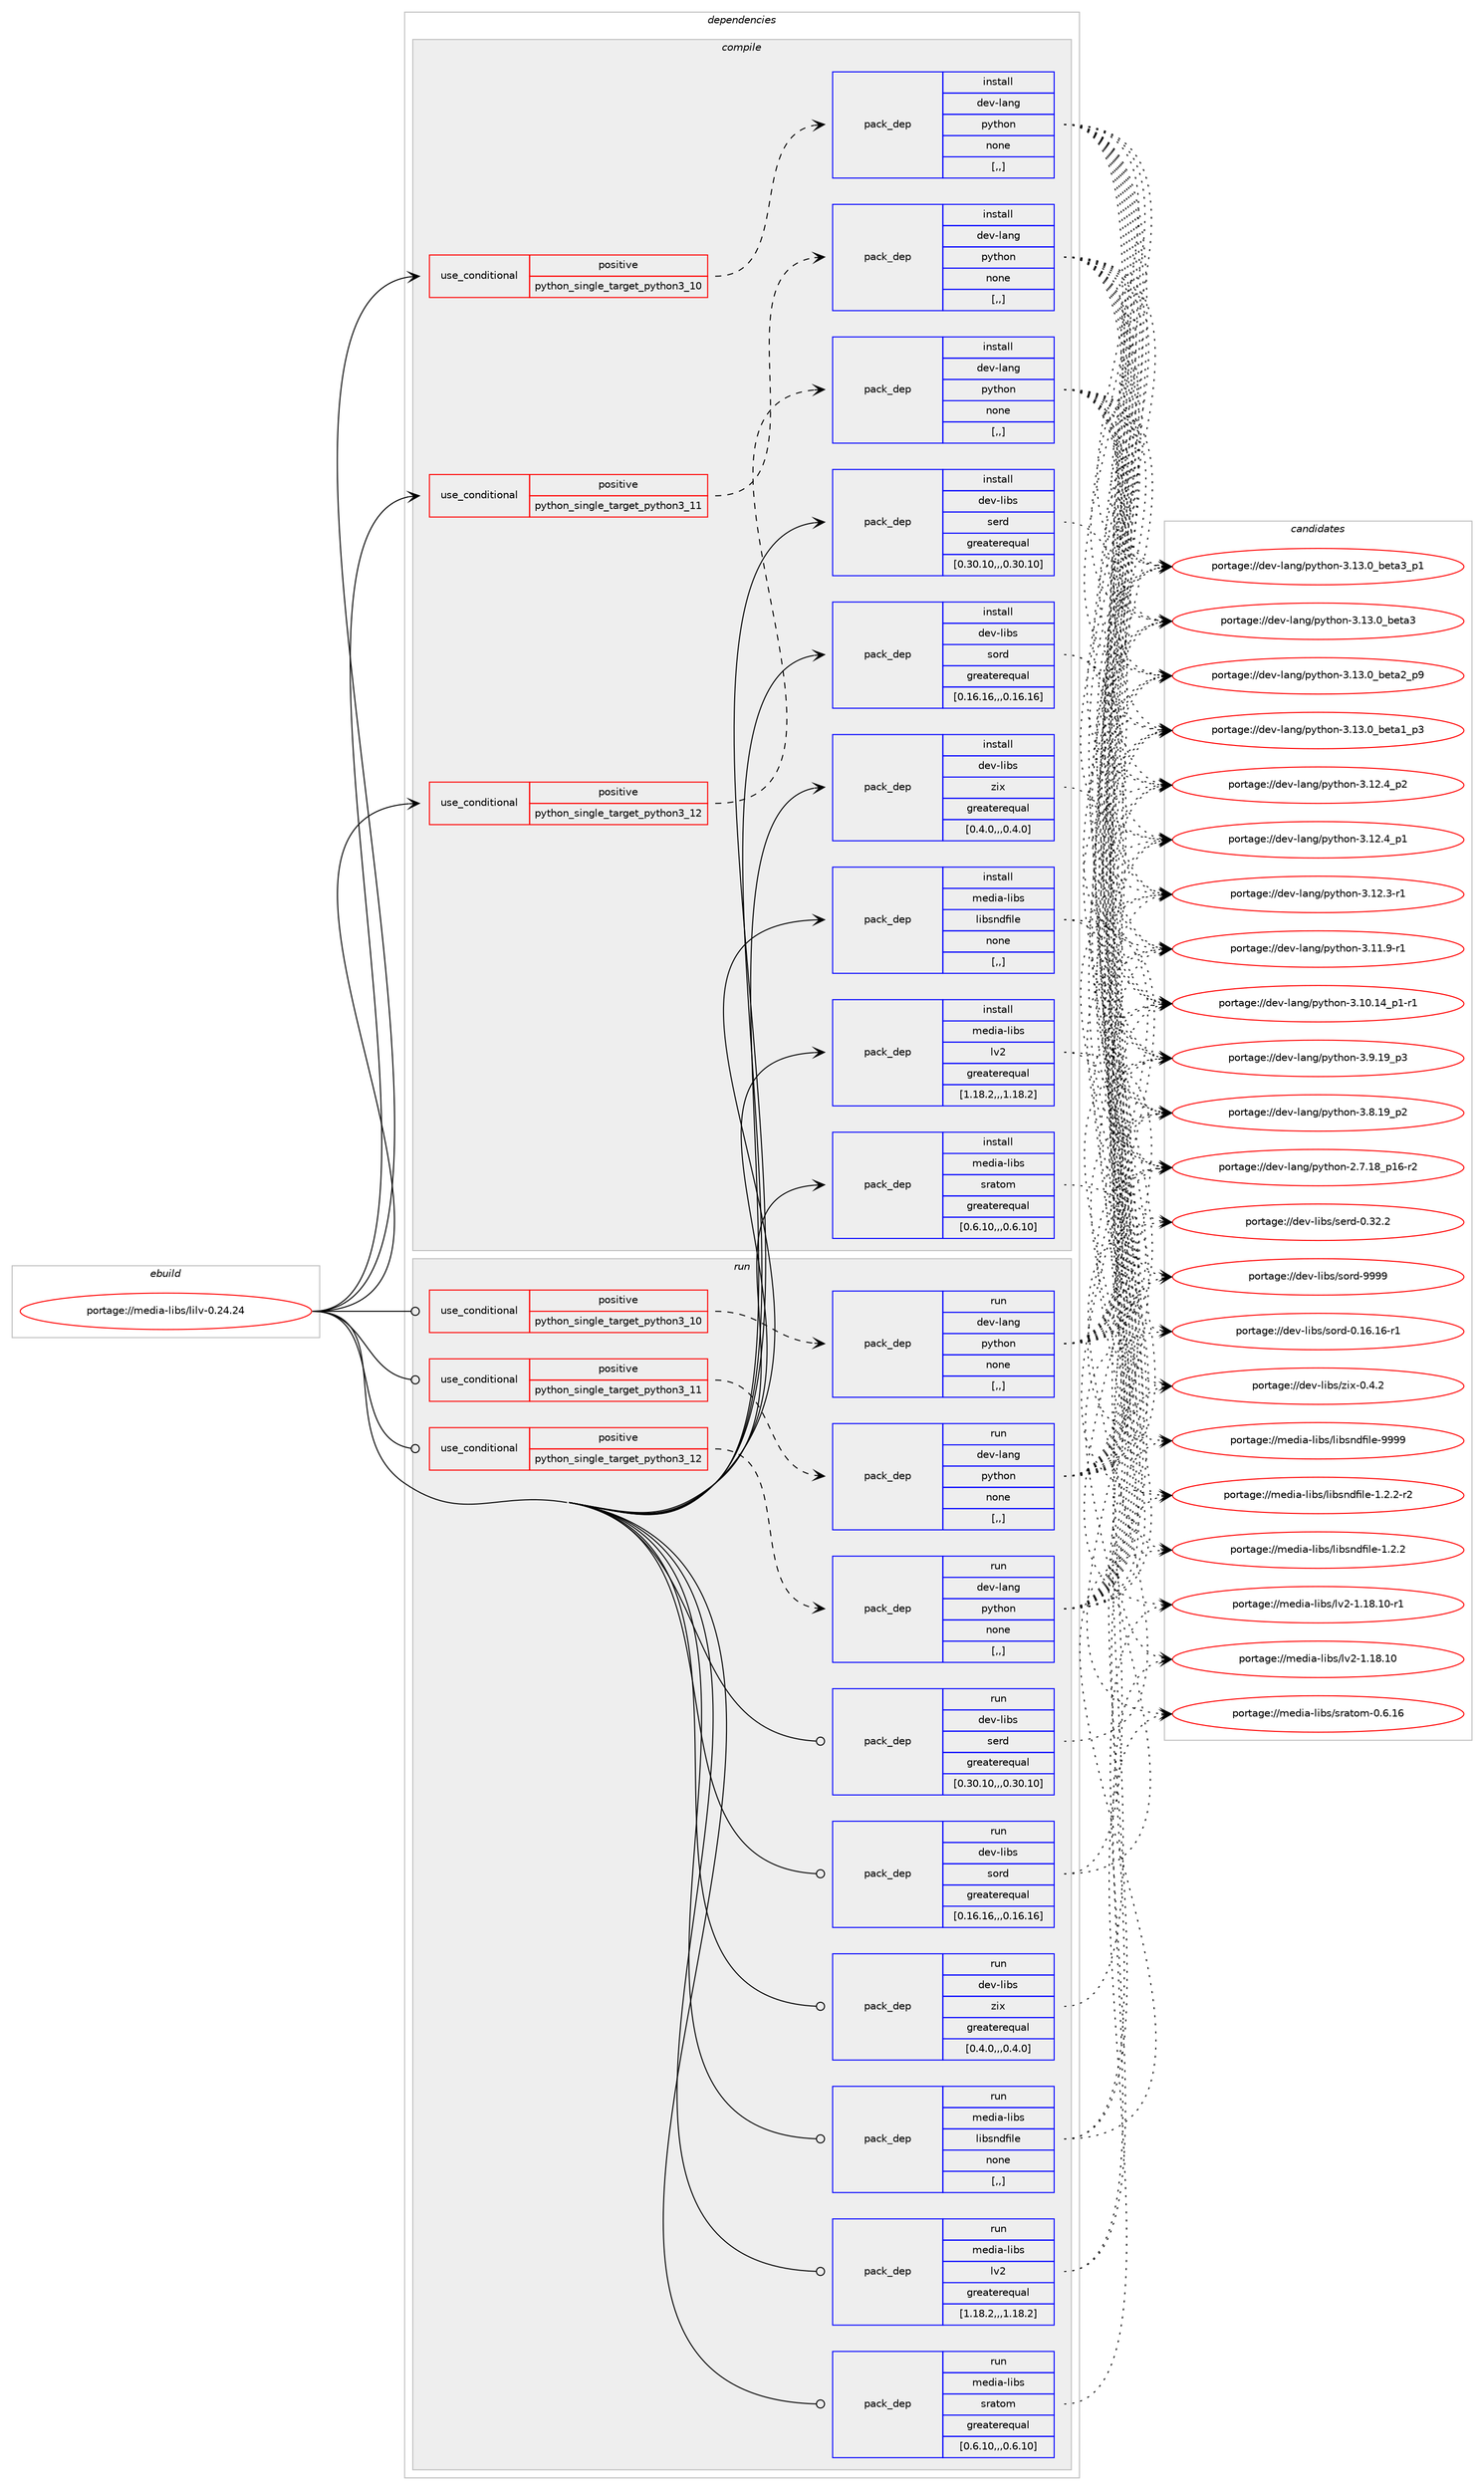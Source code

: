 digraph prolog {

# *************
# Graph options
# *************

newrank=true;
concentrate=true;
compound=true;
graph [rankdir=LR,fontname=Helvetica,fontsize=10,ranksep=1.5];#, ranksep=2.5, nodesep=0.2];
edge  [arrowhead=vee];
node  [fontname=Helvetica,fontsize=10];

# **********
# The ebuild
# **********

subgraph cluster_leftcol {
color=gray;
rank=same;
label=<<i>ebuild</i>>;
id [label="portage://media-libs/lilv-0.24.24", color=red, width=4, href="../media-libs/lilv-0.24.24.svg"];
}

# ****************
# The dependencies
# ****************

subgraph cluster_midcol {
color=gray;
label=<<i>dependencies</i>>;
subgraph cluster_compile {
fillcolor="#eeeeee";
style=filled;
label=<<i>compile</i>>;
subgraph cond75919 {
dependency300014 [label=<<TABLE BORDER="0" CELLBORDER="1" CELLSPACING="0" CELLPADDING="4"><TR><TD ROWSPAN="3" CELLPADDING="10">use_conditional</TD></TR><TR><TD>positive</TD></TR><TR><TD>python_single_target_python3_10</TD></TR></TABLE>>, shape=none, color=red];
subgraph pack221722 {
dependency300015 [label=<<TABLE BORDER="0" CELLBORDER="1" CELLSPACING="0" CELLPADDING="4" WIDTH="220"><TR><TD ROWSPAN="6" CELLPADDING="30">pack_dep</TD></TR><TR><TD WIDTH="110">install</TD></TR><TR><TD>dev-lang</TD></TR><TR><TD>python</TD></TR><TR><TD>none</TD></TR><TR><TD>[,,]</TD></TR></TABLE>>, shape=none, color=blue];
}
dependency300014:e -> dependency300015:w [weight=20,style="dashed",arrowhead="vee"];
}
id:e -> dependency300014:w [weight=20,style="solid",arrowhead="vee"];
subgraph cond75920 {
dependency300016 [label=<<TABLE BORDER="0" CELLBORDER="1" CELLSPACING="0" CELLPADDING="4"><TR><TD ROWSPAN="3" CELLPADDING="10">use_conditional</TD></TR><TR><TD>positive</TD></TR><TR><TD>python_single_target_python3_11</TD></TR></TABLE>>, shape=none, color=red];
subgraph pack221723 {
dependency300017 [label=<<TABLE BORDER="0" CELLBORDER="1" CELLSPACING="0" CELLPADDING="4" WIDTH="220"><TR><TD ROWSPAN="6" CELLPADDING="30">pack_dep</TD></TR><TR><TD WIDTH="110">install</TD></TR><TR><TD>dev-lang</TD></TR><TR><TD>python</TD></TR><TR><TD>none</TD></TR><TR><TD>[,,]</TD></TR></TABLE>>, shape=none, color=blue];
}
dependency300016:e -> dependency300017:w [weight=20,style="dashed",arrowhead="vee"];
}
id:e -> dependency300016:w [weight=20,style="solid",arrowhead="vee"];
subgraph cond75921 {
dependency300018 [label=<<TABLE BORDER="0" CELLBORDER="1" CELLSPACING="0" CELLPADDING="4"><TR><TD ROWSPAN="3" CELLPADDING="10">use_conditional</TD></TR><TR><TD>positive</TD></TR><TR><TD>python_single_target_python3_12</TD></TR></TABLE>>, shape=none, color=red];
subgraph pack221724 {
dependency300019 [label=<<TABLE BORDER="0" CELLBORDER="1" CELLSPACING="0" CELLPADDING="4" WIDTH="220"><TR><TD ROWSPAN="6" CELLPADDING="30">pack_dep</TD></TR><TR><TD WIDTH="110">install</TD></TR><TR><TD>dev-lang</TD></TR><TR><TD>python</TD></TR><TR><TD>none</TD></TR><TR><TD>[,,]</TD></TR></TABLE>>, shape=none, color=blue];
}
dependency300018:e -> dependency300019:w [weight=20,style="dashed",arrowhead="vee"];
}
id:e -> dependency300018:w [weight=20,style="solid",arrowhead="vee"];
subgraph pack221725 {
dependency300020 [label=<<TABLE BORDER="0" CELLBORDER="1" CELLSPACING="0" CELLPADDING="4" WIDTH="220"><TR><TD ROWSPAN="6" CELLPADDING="30">pack_dep</TD></TR><TR><TD WIDTH="110">install</TD></TR><TR><TD>dev-libs</TD></TR><TR><TD>serd</TD></TR><TR><TD>greaterequal</TD></TR><TR><TD>[0.30.10,,,0.30.10]</TD></TR></TABLE>>, shape=none, color=blue];
}
id:e -> dependency300020:w [weight=20,style="solid",arrowhead="vee"];
subgraph pack221726 {
dependency300021 [label=<<TABLE BORDER="0" CELLBORDER="1" CELLSPACING="0" CELLPADDING="4" WIDTH="220"><TR><TD ROWSPAN="6" CELLPADDING="30">pack_dep</TD></TR><TR><TD WIDTH="110">install</TD></TR><TR><TD>dev-libs</TD></TR><TR><TD>sord</TD></TR><TR><TD>greaterequal</TD></TR><TR><TD>[0.16.16,,,0.16.16]</TD></TR></TABLE>>, shape=none, color=blue];
}
id:e -> dependency300021:w [weight=20,style="solid",arrowhead="vee"];
subgraph pack221727 {
dependency300022 [label=<<TABLE BORDER="0" CELLBORDER="1" CELLSPACING="0" CELLPADDING="4" WIDTH="220"><TR><TD ROWSPAN="6" CELLPADDING="30">pack_dep</TD></TR><TR><TD WIDTH="110">install</TD></TR><TR><TD>dev-libs</TD></TR><TR><TD>zix</TD></TR><TR><TD>greaterequal</TD></TR><TR><TD>[0.4.0,,,0.4.0]</TD></TR></TABLE>>, shape=none, color=blue];
}
id:e -> dependency300022:w [weight=20,style="solid",arrowhead="vee"];
subgraph pack221728 {
dependency300023 [label=<<TABLE BORDER="0" CELLBORDER="1" CELLSPACING="0" CELLPADDING="4" WIDTH="220"><TR><TD ROWSPAN="6" CELLPADDING="30">pack_dep</TD></TR><TR><TD WIDTH="110">install</TD></TR><TR><TD>media-libs</TD></TR><TR><TD>libsndfile</TD></TR><TR><TD>none</TD></TR><TR><TD>[,,]</TD></TR></TABLE>>, shape=none, color=blue];
}
id:e -> dependency300023:w [weight=20,style="solid",arrowhead="vee"];
subgraph pack221729 {
dependency300024 [label=<<TABLE BORDER="0" CELLBORDER="1" CELLSPACING="0" CELLPADDING="4" WIDTH="220"><TR><TD ROWSPAN="6" CELLPADDING="30">pack_dep</TD></TR><TR><TD WIDTH="110">install</TD></TR><TR><TD>media-libs</TD></TR><TR><TD>lv2</TD></TR><TR><TD>greaterequal</TD></TR><TR><TD>[1.18.2,,,1.18.2]</TD></TR></TABLE>>, shape=none, color=blue];
}
id:e -> dependency300024:w [weight=20,style="solid",arrowhead="vee"];
subgraph pack221730 {
dependency300025 [label=<<TABLE BORDER="0" CELLBORDER="1" CELLSPACING="0" CELLPADDING="4" WIDTH="220"><TR><TD ROWSPAN="6" CELLPADDING="30">pack_dep</TD></TR><TR><TD WIDTH="110">install</TD></TR><TR><TD>media-libs</TD></TR><TR><TD>sratom</TD></TR><TR><TD>greaterequal</TD></TR><TR><TD>[0.6.10,,,0.6.10]</TD></TR></TABLE>>, shape=none, color=blue];
}
id:e -> dependency300025:w [weight=20,style="solid",arrowhead="vee"];
}
subgraph cluster_compileandrun {
fillcolor="#eeeeee";
style=filled;
label=<<i>compile and run</i>>;
}
subgraph cluster_run {
fillcolor="#eeeeee";
style=filled;
label=<<i>run</i>>;
subgraph cond75922 {
dependency300026 [label=<<TABLE BORDER="0" CELLBORDER="1" CELLSPACING="0" CELLPADDING="4"><TR><TD ROWSPAN="3" CELLPADDING="10">use_conditional</TD></TR><TR><TD>positive</TD></TR><TR><TD>python_single_target_python3_10</TD></TR></TABLE>>, shape=none, color=red];
subgraph pack221731 {
dependency300027 [label=<<TABLE BORDER="0" CELLBORDER="1" CELLSPACING="0" CELLPADDING="4" WIDTH="220"><TR><TD ROWSPAN="6" CELLPADDING="30">pack_dep</TD></TR><TR><TD WIDTH="110">run</TD></TR><TR><TD>dev-lang</TD></TR><TR><TD>python</TD></TR><TR><TD>none</TD></TR><TR><TD>[,,]</TD></TR></TABLE>>, shape=none, color=blue];
}
dependency300026:e -> dependency300027:w [weight=20,style="dashed",arrowhead="vee"];
}
id:e -> dependency300026:w [weight=20,style="solid",arrowhead="odot"];
subgraph cond75923 {
dependency300028 [label=<<TABLE BORDER="0" CELLBORDER="1" CELLSPACING="0" CELLPADDING="4"><TR><TD ROWSPAN="3" CELLPADDING="10">use_conditional</TD></TR><TR><TD>positive</TD></TR><TR><TD>python_single_target_python3_11</TD></TR></TABLE>>, shape=none, color=red];
subgraph pack221732 {
dependency300029 [label=<<TABLE BORDER="0" CELLBORDER="1" CELLSPACING="0" CELLPADDING="4" WIDTH="220"><TR><TD ROWSPAN="6" CELLPADDING="30">pack_dep</TD></TR><TR><TD WIDTH="110">run</TD></TR><TR><TD>dev-lang</TD></TR><TR><TD>python</TD></TR><TR><TD>none</TD></TR><TR><TD>[,,]</TD></TR></TABLE>>, shape=none, color=blue];
}
dependency300028:e -> dependency300029:w [weight=20,style="dashed",arrowhead="vee"];
}
id:e -> dependency300028:w [weight=20,style="solid",arrowhead="odot"];
subgraph cond75924 {
dependency300030 [label=<<TABLE BORDER="0" CELLBORDER="1" CELLSPACING="0" CELLPADDING="4"><TR><TD ROWSPAN="3" CELLPADDING="10">use_conditional</TD></TR><TR><TD>positive</TD></TR><TR><TD>python_single_target_python3_12</TD></TR></TABLE>>, shape=none, color=red];
subgraph pack221733 {
dependency300031 [label=<<TABLE BORDER="0" CELLBORDER="1" CELLSPACING="0" CELLPADDING="4" WIDTH="220"><TR><TD ROWSPAN="6" CELLPADDING="30">pack_dep</TD></TR><TR><TD WIDTH="110">run</TD></TR><TR><TD>dev-lang</TD></TR><TR><TD>python</TD></TR><TR><TD>none</TD></TR><TR><TD>[,,]</TD></TR></TABLE>>, shape=none, color=blue];
}
dependency300030:e -> dependency300031:w [weight=20,style="dashed",arrowhead="vee"];
}
id:e -> dependency300030:w [weight=20,style="solid",arrowhead="odot"];
subgraph pack221734 {
dependency300032 [label=<<TABLE BORDER="0" CELLBORDER="1" CELLSPACING="0" CELLPADDING="4" WIDTH="220"><TR><TD ROWSPAN="6" CELLPADDING="30">pack_dep</TD></TR><TR><TD WIDTH="110">run</TD></TR><TR><TD>dev-libs</TD></TR><TR><TD>serd</TD></TR><TR><TD>greaterequal</TD></TR><TR><TD>[0.30.10,,,0.30.10]</TD></TR></TABLE>>, shape=none, color=blue];
}
id:e -> dependency300032:w [weight=20,style="solid",arrowhead="odot"];
subgraph pack221735 {
dependency300033 [label=<<TABLE BORDER="0" CELLBORDER="1" CELLSPACING="0" CELLPADDING="4" WIDTH="220"><TR><TD ROWSPAN="6" CELLPADDING="30">pack_dep</TD></TR><TR><TD WIDTH="110">run</TD></TR><TR><TD>dev-libs</TD></TR><TR><TD>sord</TD></TR><TR><TD>greaterequal</TD></TR><TR><TD>[0.16.16,,,0.16.16]</TD></TR></TABLE>>, shape=none, color=blue];
}
id:e -> dependency300033:w [weight=20,style="solid",arrowhead="odot"];
subgraph pack221736 {
dependency300034 [label=<<TABLE BORDER="0" CELLBORDER="1" CELLSPACING="0" CELLPADDING="4" WIDTH="220"><TR><TD ROWSPAN="6" CELLPADDING="30">pack_dep</TD></TR><TR><TD WIDTH="110">run</TD></TR><TR><TD>dev-libs</TD></TR><TR><TD>zix</TD></TR><TR><TD>greaterequal</TD></TR><TR><TD>[0.4.0,,,0.4.0]</TD></TR></TABLE>>, shape=none, color=blue];
}
id:e -> dependency300034:w [weight=20,style="solid",arrowhead="odot"];
subgraph pack221737 {
dependency300035 [label=<<TABLE BORDER="0" CELLBORDER="1" CELLSPACING="0" CELLPADDING="4" WIDTH="220"><TR><TD ROWSPAN="6" CELLPADDING="30">pack_dep</TD></TR><TR><TD WIDTH="110">run</TD></TR><TR><TD>media-libs</TD></TR><TR><TD>libsndfile</TD></TR><TR><TD>none</TD></TR><TR><TD>[,,]</TD></TR></TABLE>>, shape=none, color=blue];
}
id:e -> dependency300035:w [weight=20,style="solid",arrowhead="odot"];
subgraph pack221738 {
dependency300036 [label=<<TABLE BORDER="0" CELLBORDER="1" CELLSPACING="0" CELLPADDING="4" WIDTH="220"><TR><TD ROWSPAN="6" CELLPADDING="30">pack_dep</TD></TR><TR><TD WIDTH="110">run</TD></TR><TR><TD>media-libs</TD></TR><TR><TD>lv2</TD></TR><TR><TD>greaterequal</TD></TR><TR><TD>[1.18.2,,,1.18.2]</TD></TR></TABLE>>, shape=none, color=blue];
}
id:e -> dependency300036:w [weight=20,style="solid",arrowhead="odot"];
subgraph pack221739 {
dependency300037 [label=<<TABLE BORDER="0" CELLBORDER="1" CELLSPACING="0" CELLPADDING="4" WIDTH="220"><TR><TD ROWSPAN="6" CELLPADDING="30">pack_dep</TD></TR><TR><TD WIDTH="110">run</TD></TR><TR><TD>media-libs</TD></TR><TR><TD>sratom</TD></TR><TR><TD>greaterequal</TD></TR><TR><TD>[0.6.10,,,0.6.10]</TD></TR></TABLE>>, shape=none, color=blue];
}
id:e -> dependency300037:w [weight=20,style="solid",arrowhead="odot"];
}
}

# **************
# The candidates
# **************

subgraph cluster_choices {
rank=same;
color=gray;
label=<<i>candidates</i>>;

subgraph choice221722 {
color=black;
nodesep=1;
choice10010111845108971101034711212111610411111045514649514648959810111697519511249 [label="portage://dev-lang/python-3.13.0_beta3_p1", color=red, width=4,href="../dev-lang/python-3.13.0_beta3_p1.svg"];
choice1001011184510897110103471121211161041111104551464951464895981011169751 [label="portage://dev-lang/python-3.13.0_beta3", color=red, width=4,href="../dev-lang/python-3.13.0_beta3.svg"];
choice10010111845108971101034711212111610411111045514649514648959810111697509511257 [label="portage://dev-lang/python-3.13.0_beta2_p9", color=red, width=4,href="../dev-lang/python-3.13.0_beta2_p9.svg"];
choice10010111845108971101034711212111610411111045514649514648959810111697499511251 [label="portage://dev-lang/python-3.13.0_beta1_p3", color=red, width=4,href="../dev-lang/python-3.13.0_beta1_p3.svg"];
choice100101118451089711010347112121116104111110455146495046529511250 [label="portage://dev-lang/python-3.12.4_p2", color=red, width=4,href="../dev-lang/python-3.12.4_p2.svg"];
choice100101118451089711010347112121116104111110455146495046529511249 [label="portage://dev-lang/python-3.12.4_p1", color=red, width=4,href="../dev-lang/python-3.12.4_p1.svg"];
choice100101118451089711010347112121116104111110455146495046514511449 [label="portage://dev-lang/python-3.12.3-r1", color=red, width=4,href="../dev-lang/python-3.12.3-r1.svg"];
choice100101118451089711010347112121116104111110455146494946574511449 [label="portage://dev-lang/python-3.11.9-r1", color=red, width=4,href="../dev-lang/python-3.11.9-r1.svg"];
choice100101118451089711010347112121116104111110455146494846495295112494511449 [label="portage://dev-lang/python-3.10.14_p1-r1", color=red, width=4,href="../dev-lang/python-3.10.14_p1-r1.svg"];
choice100101118451089711010347112121116104111110455146574649579511251 [label="portage://dev-lang/python-3.9.19_p3", color=red, width=4,href="../dev-lang/python-3.9.19_p3.svg"];
choice100101118451089711010347112121116104111110455146564649579511250 [label="portage://dev-lang/python-3.8.19_p2", color=red, width=4,href="../dev-lang/python-3.8.19_p2.svg"];
choice100101118451089711010347112121116104111110455046554649569511249544511450 [label="portage://dev-lang/python-2.7.18_p16-r2", color=red, width=4,href="../dev-lang/python-2.7.18_p16-r2.svg"];
dependency300015:e -> choice10010111845108971101034711212111610411111045514649514648959810111697519511249:w [style=dotted,weight="100"];
dependency300015:e -> choice1001011184510897110103471121211161041111104551464951464895981011169751:w [style=dotted,weight="100"];
dependency300015:e -> choice10010111845108971101034711212111610411111045514649514648959810111697509511257:w [style=dotted,weight="100"];
dependency300015:e -> choice10010111845108971101034711212111610411111045514649514648959810111697499511251:w [style=dotted,weight="100"];
dependency300015:e -> choice100101118451089711010347112121116104111110455146495046529511250:w [style=dotted,weight="100"];
dependency300015:e -> choice100101118451089711010347112121116104111110455146495046529511249:w [style=dotted,weight="100"];
dependency300015:e -> choice100101118451089711010347112121116104111110455146495046514511449:w [style=dotted,weight="100"];
dependency300015:e -> choice100101118451089711010347112121116104111110455146494946574511449:w [style=dotted,weight="100"];
dependency300015:e -> choice100101118451089711010347112121116104111110455146494846495295112494511449:w [style=dotted,weight="100"];
dependency300015:e -> choice100101118451089711010347112121116104111110455146574649579511251:w [style=dotted,weight="100"];
dependency300015:e -> choice100101118451089711010347112121116104111110455146564649579511250:w [style=dotted,weight="100"];
dependency300015:e -> choice100101118451089711010347112121116104111110455046554649569511249544511450:w [style=dotted,weight="100"];
}
subgraph choice221723 {
color=black;
nodesep=1;
choice10010111845108971101034711212111610411111045514649514648959810111697519511249 [label="portage://dev-lang/python-3.13.0_beta3_p1", color=red, width=4,href="../dev-lang/python-3.13.0_beta3_p1.svg"];
choice1001011184510897110103471121211161041111104551464951464895981011169751 [label="portage://dev-lang/python-3.13.0_beta3", color=red, width=4,href="../dev-lang/python-3.13.0_beta3.svg"];
choice10010111845108971101034711212111610411111045514649514648959810111697509511257 [label="portage://dev-lang/python-3.13.0_beta2_p9", color=red, width=4,href="../dev-lang/python-3.13.0_beta2_p9.svg"];
choice10010111845108971101034711212111610411111045514649514648959810111697499511251 [label="portage://dev-lang/python-3.13.0_beta1_p3", color=red, width=4,href="../dev-lang/python-3.13.0_beta1_p3.svg"];
choice100101118451089711010347112121116104111110455146495046529511250 [label="portage://dev-lang/python-3.12.4_p2", color=red, width=4,href="../dev-lang/python-3.12.4_p2.svg"];
choice100101118451089711010347112121116104111110455146495046529511249 [label="portage://dev-lang/python-3.12.4_p1", color=red, width=4,href="../dev-lang/python-3.12.4_p1.svg"];
choice100101118451089711010347112121116104111110455146495046514511449 [label="portage://dev-lang/python-3.12.3-r1", color=red, width=4,href="../dev-lang/python-3.12.3-r1.svg"];
choice100101118451089711010347112121116104111110455146494946574511449 [label="portage://dev-lang/python-3.11.9-r1", color=red, width=4,href="../dev-lang/python-3.11.9-r1.svg"];
choice100101118451089711010347112121116104111110455146494846495295112494511449 [label="portage://dev-lang/python-3.10.14_p1-r1", color=red, width=4,href="../dev-lang/python-3.10.14_p1-r1.svg"];
choice100101118451089711010347112121116104111110455146574649579511251 [label="portage://dev-lang/python-3.9.19_p3", color=red, width=4,href="../dev-lang/python-3.9.19_p3.svg"];
choice100101118451089711010347112121116104111110455146564649579511250 [label="portage://dev-lang/python-3.8.19_p2", color=red, width=4,href="../dev-lang/python-3.8.19_p2.svg"];
choice100101118451089711010347112121116104111110455046554649569511249544511450 [label="portage://dev-lang/python-2.7.18_p16-r2", color=red, width=4,href="../dev-lang/python-2.7.18_p16-r2.svg"];
dependency300017:e -> choice10010111845108971101034711212111610411111045514649514648959810111697519511249:w [style=dotted,weight="100"];
dependency300017:e -> choice1001011184510897110103471121211161041111104551464951464895981011169751:w [style=dotted,weight="100"];
dependency300017:e -> choice10010111845108971101034711212111610411111045514649514648959810111697509511257:w [style=dotted,weight="100"];
dependency300017:e -> choice10010111845108971101034711212111610411111045514649514648959810111697499511251:w [style=dotted,weight="100"];
dependency300017:e -> choice100101118451089711010347112121116104111110455146495046529511250:w [style=dotted,weight="100"];
dependency300017:e -> choice100101118451089711010347112121116104111110455146495046529511249:w [style=dotted,weight="100"];
dependency300017:e -> choice100101118451089711010347112121116104111110455146495046514511449:w [style=dotted,weight="100"];
dependency300017:e -> choice100101118451089711010347112121116104111110455146494946574511449:w [style=dotted,weight="100"];
dependency300017:e -> choice100101118451089711010347112121116104111110455146494846495295112494511449:w [style=dotted,weight="100"];
dependency300017:e -> choice100101118451089711010347112121116104111110455146574649579511251:w [style=dotted,weight="100"];
dependency300017:e -> choice100101118451089711010347112121116104111110455146564649579511250:w [style=dotted,weight="100"];
dependency300017:e -> choice100101118451089711010347112121116104111110455046554649569511249544511450:w [style=dotted,weight="100"];
}
subgraph choice221724 {
color=black;
nodesep=1;
choice10010111845108971101034711212111610411111045514649514648959810111697519511249 [label="portage://dev-lang/python-3.13.0_beta3_p1", color=red, width=4,href="../dev-lang/python-3.13.0_beta3_p1.svg"];
choice1001011184510897110103471121211161041111104551464951464895981011169751 [label="portage://dev-lang/python-3.13.0_beta3", color=red, width=4,href="../dev-lang/python-3.13.0_beta3.svg"];
choice10010111845108971101034711212111610411111045514649514648959810111697509511257 [label="portage://dev-lang/python-3.13.0_beta2_p9", color=red, width=4,href="../dev-lang/python-3.13.0_beta2_p9.svg"];
choice10010111845108971101034711212111610411111045514649514648959810111697499511251 [label="portage://dev-lang/python-3.13.0_beta1_p3", color=red, width=4,href="../dev-lang/python-3.13.0_beta1_p3.svg"];
choice100101118451089711010347112121116104111110455146495046529511250 [label="portage://dev-lang/python-3.12.4_p2", color=red, width=4,href="../dev-lang/python-3.12.4_p2.svg"];
choice100101118451089711010347112121116104111110455146495046529511249 [label="portage://dev-lang/python-3.12.4_p1", color=red, width=4,href="../dev-lang/python-3.12.4_p1.svg"];
choice100101118451089711010347112121116104111110455146495046514511449 [label="portage://dev-lang/python-3.12.3-r1", color=red, width=4,href="../dev-lang/python-3.12.3-r1.svg"];
choice100101118451089711010347112121116104111110455146494946574511449 [label="portage://dev-lang/python-3.11.9-r1", color=red, width=4,href="../dev-lang/python-3.11.9-r1.svg"];
choice100101118451089711010347112121116104111110455146494846495295112494511449 [label="portage://dev-lang/python-3.10.14_p1-r1", color=red, width=4,href="../dev-lang/python-3.10.14_p1-r1.svg"];
choice100101118451089711010347112121116104111110455146574649579511251 [label="portage://dev-lang/python-3.9.19_p3", color=red, width=4,href="../dev-lang/python-3.9.19_p3.svg"];
choice100101118451089711010347112121116104111110455146564649579511250 [label="portage://dev-lang/python-3.8.19_p2", color=red, width=4,href="../dev-lang/python-3.8.19_p2.svg"];
choice100101118451089711010347112121116104111110455046554649569511249544511450 [label="portage://dev-lang/python-2.7.18_p16-r2", color=red, width=4,href="../dev-lang/python-2.7.18_p16-r2.svg"];
dependency300019:e -> choice10010111845108971101034711212111610411111045514649514648959810111697519511249:w [style=dotted,weight="100"];
dependency300019:e -> choice1001011184510897110103471121211161041111104551464951464895981011169751:w [style=dotted,weight="100"];
dependency300019:e -> choice10010111845108971101034711212111610411111045514649514648959810111697509511257:w [style=dotted,weight="100"];
dependency300019:e -> choice10010111845108971101034711212111610411111045514649514648959810111697499511251:w [style=dotted,weight="100"];
dependency300019:e -> choice100101118451089711010347112121116104111110455146495046529511250:w [style=dotted,weight="100"];
dependency300019:e -> choice100101118451089711010347112121116104111110455146495046529511249:w [style=dotted,weight="100"];
dependency300019:e -> choice100101118451089711010347112121116104111110455146495046514511449:w [style=dotted,weight="100"];
dependency300019:e -> choice100101118451089711010347112121116104111110455146494946574511449:w [style=dotted,weight="100"];
dependency300019:e -> choice100101118451089711010347112121116104111110455146494846495295112494511449:w [style=dotted,weight="100"];
dependency300019:e -> choice100101118451089711010347112121116104111110455146574649579511251:w [style=dotted,weight="100"];
dependency300019:e -> choice100101118451089711010347112121116104111110455146564649579511250:w [style=dotted,weight="100"];
dependency300019:e -> choice100101118451089711010347112121116104111110455046554649569511249544511450:w [style=dotted,weight="100"];
}
subgraph choice221725 {
color=black;
nodesep=1;
choice10010111845108105981154711510111410045484651504650 [label="portage://dev-libs/serd-0.32.2", color=red, width=4,href="../dev-libs/serd-0.32.2.svg"];
dependency300020:e -> choice10010111845108105981154711510111410045484651504650:w [style=dotted,weight="100"];
}
subgraph choice221726 {
color=black;
nodesep=1;
choice1001011184510810598115471151111141004557575757 [label="portage://dev-libs/sord-9999", color=red, width=4,href="../dev-libs/sord-9999.svg"];
choice10010111845108105981154711511111410045484649544649544511449 [label="portage://dev-libs/sord-0.16.16-r1", color=red, width=4,href="../dev-libs/sord-0.16.16-r1.svg"];
dependency300021:e -> choice1001011184510810598115471151111141004557575757:w [style=dotted,weight="100"];
dependency300021:e -> choice10010111845108105981154711511111410045484649544649544511449:w [style=dotted,weight="100"];
}
subgraph choice221727 {
color=black;
nodesep=1;
choice100101118451081059811547122105120454846524650 [label="portage://dev-libs/zix-0.4.2", color=red, width=4,href="../dev-libs/zix-0.4.2.svg"];
dependency300022:e -> choice100101118451081059811547122105120454846524650:w [style=dotted,weight="100"];
}
subgraph choice221728 {
color=black;
nodesep=1;
choice10910110010597451081059811547108105981151101001021051081014557575757 [label="portage://media-libs/libsndfile-9999", color=red, width=4,href="../media-libs/libsndfile-9999.svg"];
choice10910110010597451081059811547108105981151101001021051081014549465046504511450 [label="portage://media-libs/libsndfile-1.2.2-r2", color=red, width=4,href="../media-libs/libsndfile-1.2.2-r2.svg"];
choice1091011001059745108105981154710810598115110100102105108101454946504650 [label="portage://media-libs/libsndfile-1.2.2", color=red, width=4,href="../media-libs/libsndfile-1.2.2.svg"];
dependency300023:e -> choice10910110010597451081059811547108105981151101001021051081014557575757:w [style=dotted,weight="100"];
dependency300023:e -> choice10910110010597451081059811547108105981151101001021051081014549465046504511450:w [style=dotted,weight="100"];
dependency300023:e -> choice1091011001059745108105981154710810598115110100102105108101454946504650:w [style=dotted,weight="100"];
}
subgraph choice221729 {
color=black;
nodesep=1;
choice109101100105974510810598115471081185045494649564649484511449 [label="portage://media-libs/lv2-1.18.10-r1", color=red, width=4,href="../media-libs/lv2-1.18.10-r1.svg"];
choice10910110010597451081059811547108118504549464956464948 [label="portage://media-libs/lv2-1.18.10", color=red, width=4,href="../media-libs/lv2-1.18.10.svg"];
dependency300024:e -> choice109101100105974510810598115471081185045494649564649484511449:w [style=dotted,weight="100"];
dependency300024:e -> choice10910110010597451081059811547108118504549464956464948:w [style=dotted,weight="100"];
}
subgraph choice221730 {
color=black;
nodesep=1;
choice109101100105974510810598115471151149711611110945484654464954 [label="portage://media-libs/sratom-0.6.16", color=red, width=4,href="../media-libs/sratom-0.6.16.svg"];
dependency300025:e -> choice109101100105974510810598115471151149711611110945484654464954:w [style=dotted,weight="100"];
}
subgraph choice221731 {
color=black;
nodesep=1;
choice10010111845108971101034711212111610411111045514649514648959810111697519511249 [label="portage://dev-lang/python-3.13.0_beta3_p1", color=red, width=4,href="../dev-lang/python-3.13.0_beta3_p1.svg"];
choice1001011184510897110103471121211161041111104551464951464895981011169751 [label="portage://dev-lang/python-3.13.0_beta3", color=red, width=4,href="../dev-lang/python-3.13.0_beta3.svg"];
choice10010111845108971101034711212111610411111045514649514648959810111697509511257 [label="portage://dev-lang/python-3.13.0_beta2_p9", color=red, width=4,href="../dev-lang/python-3.13.0_beta2_p9.svg"];
choice10010111845108971101034711212111610411111045514649514648959810111697499511251 [label="portage://dev-lang/python-3.13.0_beta1_p3", color=red, width=4,href="../dev-lang/python-3.13.0_beta1_p3.svg"];
choice100101118451089711010347112121116104111110455146495046529511250 [label="portage://dev-lang/python-3.12.4_p2", color=red, width=4,href="../dev-lang/python-3.12.4_p2.svg"];
choice100101118451089711010347112121116104111110455146495046529511249 [label="portage://dev-lang/python-3.12.4_p1", color=red, width=4,href="../dev-lang/python-3.12.4_p1.svg"];
choice100101118451089711010347112121116104111110455146495046514511449 [label="portage://dev-lang/python-3.12.3-r1", color=red, width=4,href="../dev-lang/python-3.12.3-r1.svg"];
choice100101118451089711010347112121116104111110455146494946574511449 [label="portage://dev-lang/python-3.11.9-r1", color=red, width=4,href="../dev-lang/python-3.11.9-r1.svg"];
choice100101118451089711010347112121116104111110455146494846495295112494511449 [label="portage://dev-lang/python-3.10.14_p1-r1", color=red, width=4,href="../dev-lang/python-3.10.14_p1-r1.svg"];
choice100101118451089711010347112121116104111110455146574649579511251 [label="portage://dev-lang/python-3.9.19_p3", color=red, width=4,href="../dev-lang/python-3.9.19_p3.svg"];
choice100101118451089711010347112121116104111110455146564649579511250 [label="portage://dev-lang/python-3.8.19_p2", color=red, width=4,href="../dev-lang/python-3.8.19_p2.svg"];
choice100101118451089711010347112121116104111110455046554649569511249544511450 [label="portage://dev-lang/python-2.7.18_p16-r2", color=red, width=4,href="../dev-lang/python-2.7.18_p16-r2.svg"];
dependency300027:e -> choice10010111845108971101034711212111610411111045514649514648959810111697519511249:w [style=dotted,weight="100"];
dependency300027:e -> choice1001011184510897110103471121211161041111104551464951464895981011169751:w [style=dotted,weight="100"];
dependency300027:e -> choice10010111845108971101034711212111610411111045514649514648959810111697509511257:w [style=dotted,weight="100"];
dependency300027:e -> choice10010111845108971101034711212111610411111045514649514648959810111697499511251:w [style=dotted,weight="100"];
dependency300027:e -> choice100101118451089711010347112121116104111110455146495046529511250:w [style=dotted,weight="100"];
dependency300027:e -> choice100101118451089711010347112121116104111110455146495046529511249:w [style=dotted,weight="100"];
dependency300027:e -> choice100101118451089711010347112121116104111110455146495046514511449:w [style=dotted,weight="100"];
dependency300027:e -> choice100101118451089711010347112121116104111110455146494946574511449:w [style=dotted,weight="100"];
dependency300027:e -> choice100101118451089711010347112121116104111110455146494846495295112494511449:w [style=dotted,weight="100"];
dependency300027:e -> choice100101118451089711010347112121116104111110455146574649579511251:w [style=dotted,weight="100"];
dependency300027:e -> choice100101118451089711010347112121116104111110455146564649579511250:w [style=dotted,weight="100"];
dependency300027:e -> choice100101118451089711010347112121116104111110455046554649569511249544511450:w [style=dotted,weight="100"];
}
subgraph choice221732 {
color=black;
nodesep=1;
choice10010111845108971101034711212111610411111045514649514648959810111697519511249 [label="portage://dev-lang/python-3.13.0_beta3_p1", color=red, width=4,href="../dev-lang/python-3.13.0_beta3_p1.svg"];
choice1001011184510897110103471121211161041111104551464951464895981011169751 [label="portage://dev-lang/python-3.13.0_beta3", color=red, width=4,href="../dev-lang/python-3.13.0_beta3.svg"];
choice10010111845108971101034711212111610411111045514649514648959810111697509511257 [label="portage://dev-lang/python-3.13.0_beta2_p9", color=red, width=4,href="../dev-lang/python-3.13.0_beta2_p9.svg"];
choice10010111845108971101034711212111610411111045514649514648959810111697499511251 [label="portage://dev-lang/python-3.13.0_beta1_p3", color=red, width=4,href="../dev-lang/python-3.13.0_beta1_p3.svg"];
choice100101118451089711010347112121116104111110455146495046529511250 [label="portage://dev-lang/python-3.12.4_p2", color=red, width=4,href="../dev-lang/python-3.12.4_p2.svg"];
choice100101118451089711010347112121116104111110455146495046529511249 [label="portage://dev-lang/python-3.12.4_p1", color=red, width=4,href="../dev-lang/python-3.12.4_p1.svg"];
choice100101118451089711010347112121116104111110455146495046514511449 [label="portage://dev-lang/python-3.12.3-r1", color=red, width=4,href="../dev-lang/python-3.12.3-r1.svg"];
choice100101118451089711010347112121116104111110455146494946574511449 [label="portage://dev-lang/python-3.11.9-r1", color=red, width=4,href="../dev-lang/python-3.11.9-r1.svg"];
choice100101118451089711010347112121116104111110455146494846495295112494511449 [label="portage://dev-lang/python-3.10.14_p1-r1", color=red, width=4,href="../dev-lang/python-3.10.14_p1-r1.svg"];
choice100101118451089711010347112121116104111110455146574649579511251 [label="portage://dev-lang/python-3.9.19_p3", color=red, width=4,href="../dev-lang/python-3.9.19_p3.svg"];
choice100101118451089711010347112121116104111110455146564649579511250 [label="portage://dev-lang/python-3.8.19_p2", color=red, width=4,href="../dev-lang/python-3.8.19_p2.svg"];
choice100101118451089711010347112121116104111110455046554649569511249544511450 [label="portage://dev-lang/python-2.7.18_p16-r2", color=red, width=4,href="../dev-lang/python-2.7.18_p16-r2.svg"];
dependency300029:e -> choice10010111845108971101034711212111610411111045514649514648959810111697519511249:w [style=dotted,weight="100"];
dependency300029:e -> choice1001011184510897110103471121211161041111104551464951464895981011169751:w [style=dotted,weight="100"];
dependency300029:e -> choice10010111845108971101034711212111610411111045514649514648959810111697509511257:w [style=dotted,weight="100"];
dependency300029:e -> choice10010111845108971101034711212111610411111045514649514648959810111697499511251:w [style=dotted,weight="100"];
dependency300029:e -> choice100101118451089711010347112121116104111110455146495046529511250:w [style=dotted,weight="100"];
dependency300029:e -> choice100101118451089711010347112121116104111110455146495046529511249:w [style=dotted,weight="100"];
dependency300029:e -> choice100101118451089711010347112121116104111110455146495046514511449:w [style=dotted,weight="100"];
dependency300029:e -> choice100101118451089711010347112121116104111110455146494946574511449:w [style=dotted,weight="100"];
dependency300029:e -> choice100101118451089711010347112121116104111110455146494846495295112494511449:w [style=dotted,weight="100"];
dependency300029:e -> choice100101118451089711010347112121116104111110455146574649579511251:w [style=dotted,weight="100"];
dependency300029:e -> choice100101118451089711010347112121116104111110455146564649579511250:w [style=dotted,weight="100"];
dependency300029:e -> choice100101118451089711010347112121116104111110455046554649569511249544511450:w [style=dotted,weight="100"];
}
subgraph choice221733 {
color=black;
nodesep=1;
choice10010111845108971101034711212111610411111045514649514648959810111697519511249 [label="portage://dev-lang/python-3.13.0_beta3_p1", color=red, width=4,href="../dev-lang/python-3.13.0_beta3_p1.svg"];
choice1001011184510897110103471121211161041111104551464951464895981011169751 [label="portage://dev-lang/python-3.13.0_beta3", color=red, width=4,href="../dev-lang/python-3.13.0_beta3.svg"];
choice10010111845108971101034711212111610411111045514649514648959810111697509511257 [label="portage://dev-lang/python-3.13.0_beta2_p9", color=red, width=4,href="../dev-lang/python-3.13.0_beta2_p9.svg"];
choice10010111845108971101034711212111610411111045514649514648959810111697499511251 [label="portage://dev-lang/python-3.13.0_beta1_p3", color=red, width=4,href="../dev-lang/python-3.13.0_beta1_p3.svg"];
choice100101118451089711010347112121116104111110455146495046529511250 [label="portage://dev-lang/python-3.12.4_p2", color=red, width=4,href="../dev-lang/python-3.12.4_p2.svg"];
choice100101118451089711010347112121116104111110455146495046529511249 [label="portage://dev-lang/python-3.12.4_p1", color=red, width=4,href="../dev-lang/python-3.12.4_p1.svg"];
choice100101118451089711010347112121116104111110455146495046514511449 [label="portage://dev-lang/python-3.12.3-r1", color=red, width=4,href="../dev-lang/python-3.12.3-r1.svg"];
choice100101118451089711010347112121116104111110455146494946574511449 [label="portage://dev-lang/python-3.11.9-r1", color=red, width=4,href="../dev-lang/python-3.11.9-r1.svg"];
choice100101118451089711010347112121116104111110455146494846495295112494511449 [label="portage://dev-lang/python-3.10.14_p1-r1", color=red, width=4,href="../dev-lang/python-3.10.14_p1-r1.svg"];
choice100101118451089711010347112121116104111110455146574649579511251 [label="portage://dev-lang/python-3.9.19_p3", color=red, width=4,href="../dev-lang/python-3.9.19_p3.svg"];
choice100101118451089711010347112121116104111110455146564649579511250 [label="portage://dev-lang/python-3.8.19_p2", color=red, width=4,href="../dev-lang/python-3.8.19_p2.svg"];
choice100101118451089711010347112121116104111110455046554649569511249544511450 [label="portage://dev-lang/python-2.7.18_p16-r2", color=red, width=4,href="../dev-lang/python-2.7.18_p16-r2.svg"];
dependency300031:e -> choice10010111845108971101034711212111610411111045514649514648959810111697519511249:w [style=dotted,weight="100"];
dependency300031:e -> choice1001011184510897110103471121211161041111104551464951464895981011169751:w [style=dotted,weight="100"];
dependency300031:e -> choice10010111845108971101034711212111610411111045514649514648959810111697509511257:w [style=dotted,weight="100"];
dependency300031:e -> choice10010111845108971101034711212111610411111045514649514648959810111697499511251:w [style=dotted,weight="100"];
dependency300031:e -> choice100101118451089711010347112121116104111110455146495046529511250:w [style=dotted,weight="100"];
dependency300031:e -> choice100101118451089711010347112121116104111110455146495046529511249:w [style=dotted,weight="100"];
dependency300031:e -> choice100101118451089711010347112121116104111110455146495046514511449:w [style=dotted,weight="100"];
dependency300031:e -> choice100101118451089711010347112121116104111110455146494946574511449:w [style=dotted,weight="100"];
dependency300031:e -> choice100101118451089711010347112121116104111110455146494846495295112494511449:w [style=dotted,weight="100"];
dependency300031:e -> choice100101118451089711010347112121116104111110455146574649579511251:w [style=dotted,weight="100"];
dependency300031:e -> choice100101118451089711010347112121116104111110455146564649579511250:w [style=dotted,weight="100"];
dependency300031:e -> choice100101118451089711010347112121116104111110455046554649569511249544511450:w [style=dotted,weight="100"];
}
subgraph choice221734 {
color=black;
nodesep=1;
choice10010111845108105981154711510111410045484651504650 [label="portage://dev-libs/serd-0.32.2", color=red, width=4,href="../dev-libs/serd-0.32.2.svg"];
dependency300032:e -> choice10010111845108105981154711510111410045484651504650:w [style=dotted,weight="100"];
}
subgraph choice221735 {
color=black;
nodesep=1;
choice1001011184510810598115471151111141004557575757 [label="portage://dev-libs/sord-9999", color=red, width=4,href="../dev-libs/sord-9999.svg"];
choice10010111845108105981154711511111410045484649544649544511449 [label="portage://dev-libs/sord-0.16.16-r1", color=red, width=4,href="../dev-libs/sord-0.16.16-r1.svg"];
dependency300033:e -> choice1001011184510810598115471151111141004557575757:w [style=dotted,weight="100"];
dependency300033:e -> choice10010111845108105981154711511111410045484649544649544511449:w [style=dotted,weight="100"];
}
subgraph choice221736 {
color=black;
nodesep=1;
choice100101118451081059811547122105120454846524650 [label="portage://dev-libs/zix-0.4.2", color=red, width=4,href="../dev-libs/zix-0.4.2.svg"];
dependency300034:e -> choice100101118451081059811547122105120454846524650:w [style=dotted,weight="100"];
}
subgraph choice221737 {
color=black;
nodesep=1;
choice10910110010597451081059811547108105981151101001021051081014557575757 [label="portage://media-libs/libsndfile-9999", color=red, width=4,href="../media-libs/libsndfile-9999.svg"];
choice10910110010597451081059811547108105981151101001021051081014549465046504511450 [label="portage://media-libs/libsndfile-1.2.2-r2", color=red, width=4,href="../media-libs/libsndfile-1.2.2-r2.svg"];
choice1091011001059745108105981154710810598115110100102105108101454946504650 [label="portage://media-libs/libsndfile-1.2.2", color=red, width=4,href="../media-libs/libsndfile-1.2.2.svg"];
dependency300035:e -> choice10910110010597451081059811547108105981151101001021051081014557575757:w [style=dotted,weight="100"];
dependency300035:e -> choice10910110010597451081059811547108105981151101001021051081014549465046504511450:w [style=dotted,weight="100"];
dependency300035:e -> choice1091011001059745108105981154710810598115110100102105108101454946504650:w [style=dotted,weight="100"];
}
subgraph choice221738 {
color=black;
nodesep=1;
choice109101100105974510810598115471081185045494649564649484511449 [label="portage://media-libs/lv2-1.18.10-r1", color=red, width=4,href="../media-libs/lv2-1.18.10-r1.svg"];
choice10910110010597451081059811547108118504549464956464948 [label="portage://media-libs/lv2-1.18.10", color=red, width=4,href="../media-libs/lv2-1.18.10.svg"];
dependency300036:e -> choice109101100105974510810598115471081185045494649564649484511449:w [style=dotted,weight="100"];
dependency300036:e -> choice10910110010597451081059811547108118504549464956464948:w [style=dotted,weight="100"];
}
subgraph choice221739 {
color=black;
nodesep=1;
choice109101100105974510810598115471151149711611110945484654464954 [label="portage://media-libs/sratom-0.6.16", color=red, width=4,href="../media-libs/sratom-0.6.16.svg"];
dependency300037:e -> choice109101100105974510810598115471151149711611110945484654464954:w [style=dotted,weight="100"];
}
}

}
